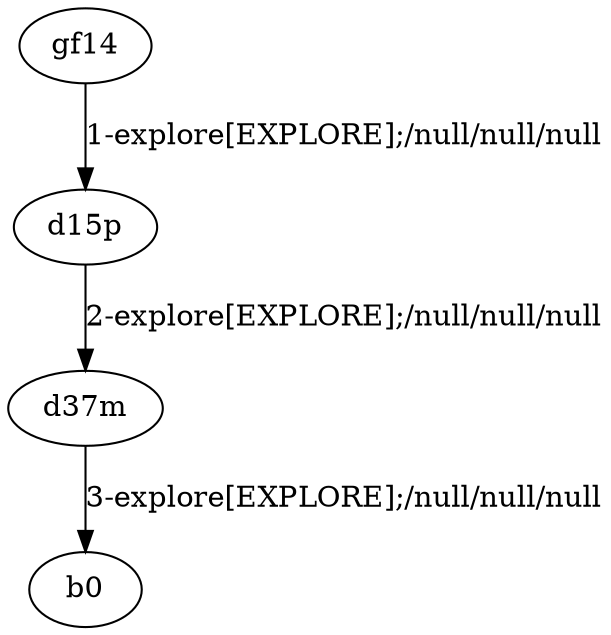 # Total number of goals covered by this test: 1
# d37m --> b0

digraph g {
"gf14" -> "d15p" [label = "1-explore[EXPLORE];/null/null/null"];
"d15p" -> "d37m" [label = "2-explore[EXPLORE];/null/null/null"];
"d37m" -> "b0" [label = "3-explore[EXPLORE];/null/null/null"];
}
